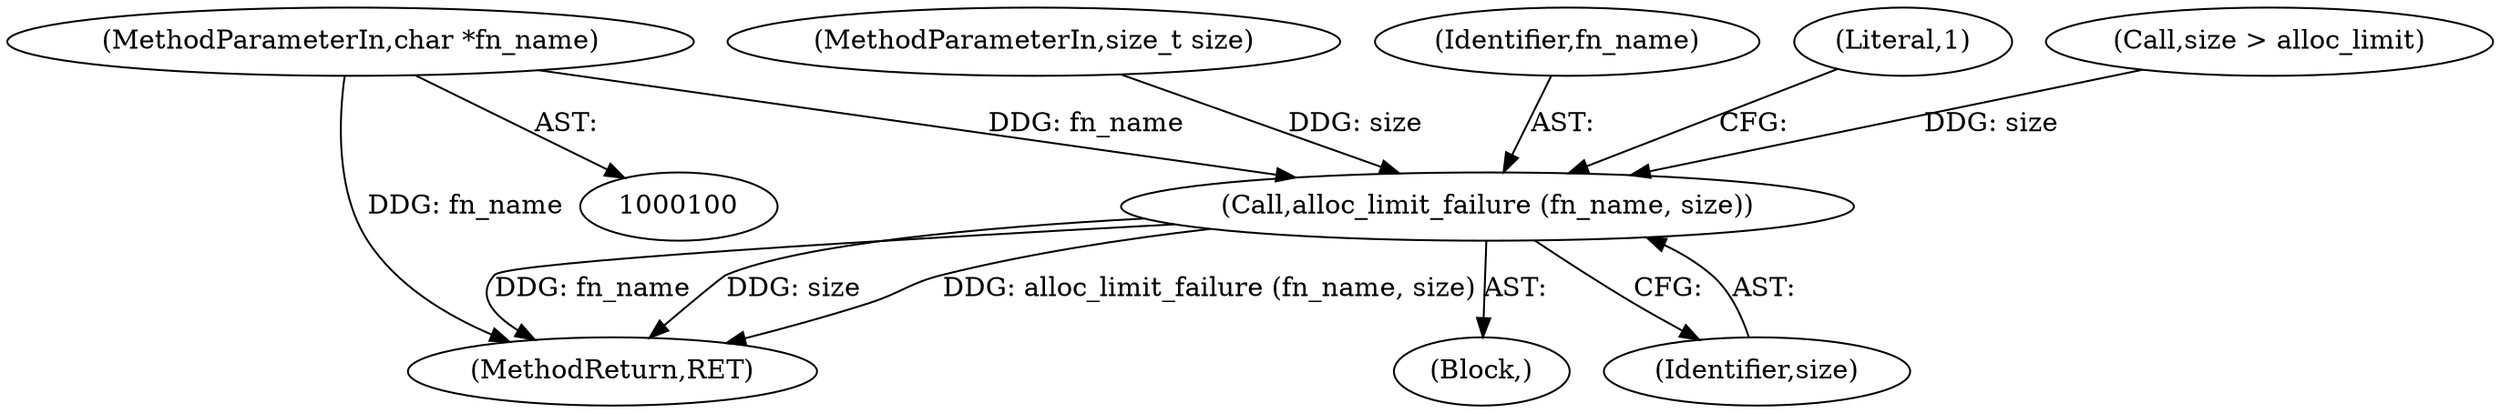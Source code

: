 digraph "0_tnef_c5044689e50039635e7700fe2472fd632ac77176@pointer" {
"1000101" [label="(MethodParameterIn,char *fn_name)"];
"1000111" [label="(Call,alloc_limit_failure (fn_name, size))"];
"1000102" [label="(MethodParameterIn,size_t size)"];
"1000117" [label="(MethodReturn,RET)"];
"1000110" [label="(Block,)"];
"1000112" [label="(Identifier,fn_name)"];
"1000111" [label="(Call,alloc_limit_failure (fn_name, size))"];
"1000113" [label="(Identifier,size)"];
"1000101" [label="(MethodParameterIn,char *fn_name)"];
"1000116" [label="(Literal,1)"];
"1000107" [label="(Call,size > alloc_limit)"];
"1000101" -> "1000100"  [label="AST: "];
"1000101" -> "1000117"  [label="DDG: fn_name"];
"1000101" -> "1000111"  [label="DDG: fn_name"];
"1000111" -> "1000110"  [label="AST: "];
"1000111" -> "1000113"  [label="CFG: "];
"1000112" -> "1000111"  [label="AST: "];
"1000113" -> "1000111"  [label="AST: "];
"1000116" -> "1000111"  [label="CFG: "];
"1000111" -> "1000117"  [label="DDG: alloc_limit_failure (fn_name, size)"];
"1000111" -> "1000117"  [label="DDG: fn_name"];
"1000111" -> "1000117"  [label="DDG: size"];
"1000107" -> "1000111"  [label="DDG: size"];
"1000102" -> "1000111"  [label="DDG: size"];
}
